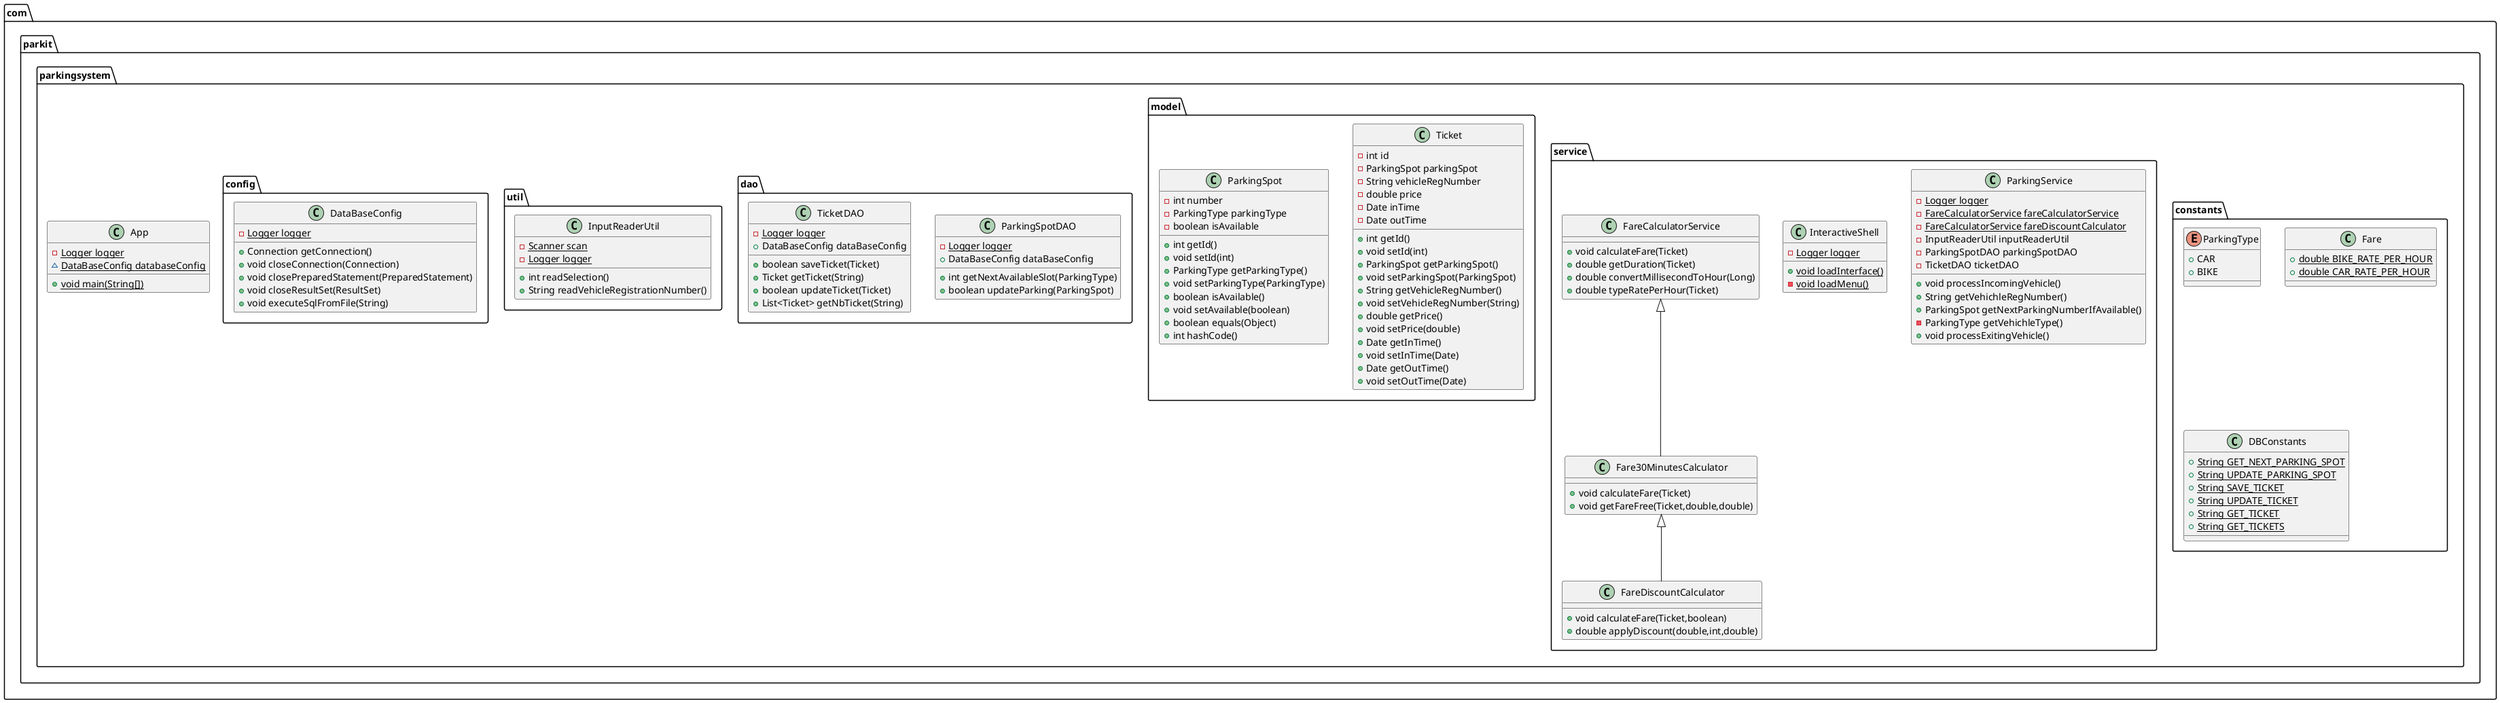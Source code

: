 @startuml
enum com.parkit.parkingsystem.constants.ParkingType {
+  CAR
+  BIKE
}

class com.parkit.parkingsystem.service.ParkingService {
- {static} Logger logger
- {static} FareCalculatorService fareCalculatorService
- {static} FareCalculatorService fareDiscountCalculator
- InputReaderUtil inputReaderUtil
- ParkingSpotDAO parkingSpotDAO
- TicketDAO ticketDAO
+ void processIncomingVehicle()
+ String getVehichleRegNumber()
+ ParkingSpot getNextParkingNumberIfAvailable()
- ParkingType getVehichleType()
+ void processExitingVehicle()
}


class com.parkit.parkingsystem.constants.Fare {
+ {static} double BIKE_RATE_PER_HOUR
+ {static} double CAR_RATE_PER_HOUR
}

class com.parkit.parkingsystem.constants.DBConstants {
+ {static} String GET_NEXT_PARKING_SPOT
+ {static} String UPDATE_PARKING_SPOT
+ {static} String SAVE_TICKET
+ {static} String UPDATE_TICKET
+ {static} String GET_TICKET
+ {static} String GET_TICKETS
}

class com.parkit.parkingsystem.App {
- {static} Logger logger
~ {static} DataBaseConfig databaseConfig
+ {static} void main(String[])
}


class com.parkit.parkingsystem.service.InteractiveShell {
- {static} Logger logger
+ {static} void loadInterface()
- {static} void loadMenu()
}


class com.parkit.parkingsystem.service.FareDiscountCalculator {
+ void calculateFare(Ticket,boolean)
+ double applyDiscount(double,int,double)
}

class com.parkit.parkingsystem.model.Ticket {
- int id
- ParkingSpot parkingSpot
- String vehicleRegNumber
- double price
- Date inTime
- Date outTime
+ int getId()
+ void setId(int)
+ ParkingSpot getParkingSpot()
+ void setParkingSpot(ParkingSpot)
+ String getVehicleRegNumber()
+ void setVehicleRegNumber(String)
+ double getPrice()
+ void setPrice(double)
+ Date getInTime()
+ void setInTime(Date)
+ Date getOutTime()
+ void setOutTime(Date)
}


class com.parkit.parkingsystem.dao.ParkingSpotDAO {
- {static} Logger logger
+ DataBaseConfig dataBaseConfig
+ int getNextAvailableSlot(ParkingType)
+ boolean updateParking(ParkingSpot)
}


class com.parkit.parkingsystem.util.InputReaderUtil {
- {static} Scanner scan
- {static} Logger logger
+ int readSelection()
+ String readVehicleRegistrationNumber()
}


class com.parkit.parkingsystem.dao.TicketDAO {
- {static} Logger logger
+ DataBaseConfig dataBaseConfig
+ boolean saveTicket(Ticket)
+ Ticket getTicket(String)
+ boolean updateTicket(Ticket)
+ List<Ticket> getNbTicket(String)
}


class com.parkit.parkingsystem.service.FareCalculatorService {
+ void calculateFare(Ticket)
+ double getDuration(Ticket)
+ double convertMillisecondToHour(Long)
+ double typeRatePerHour(Ticket)
}

class com.parkit.parkingsystem.model.ParkingSpot {
- int number
- ParkingType parkingType
- boolean isAvailable
+ int getId()
+ void setId(int)
+ ParkingType getParkingType()
+ void setParkingType(ParkingType)
+ boolean isAvailable()
+ void setAvailable(boolean)
+ boolean equals(Object)
+ int hashCode()
}


class com.parkit.parkingsystem.service.Fare30MinutesCalculator {
+ void calculateFare(Ticket)
+ void getFareFree(Ticket,double,double)
}

class com.parkit.parkingsystem.config.DataBaseConfig {
- {static} Logger logger
+ Connection getConnection()
+ void closeConnection(Connection)
+ void closePreparedStatement(PreparedStatement)
+ void closeResultSet(ResultSet)
+ void executeSqlFromFile(String)
}




com.parkit.parkingsystem.service.Fare30MinutesCalculator <|-- com.parkit.parkingsystem.service.FareDiscountCalculator
com.parkit.parkingsystem.service.FareCalculatorService <|-- com.parkit.parkingsystem.service.Fare30MinutesCalculator
@enduml